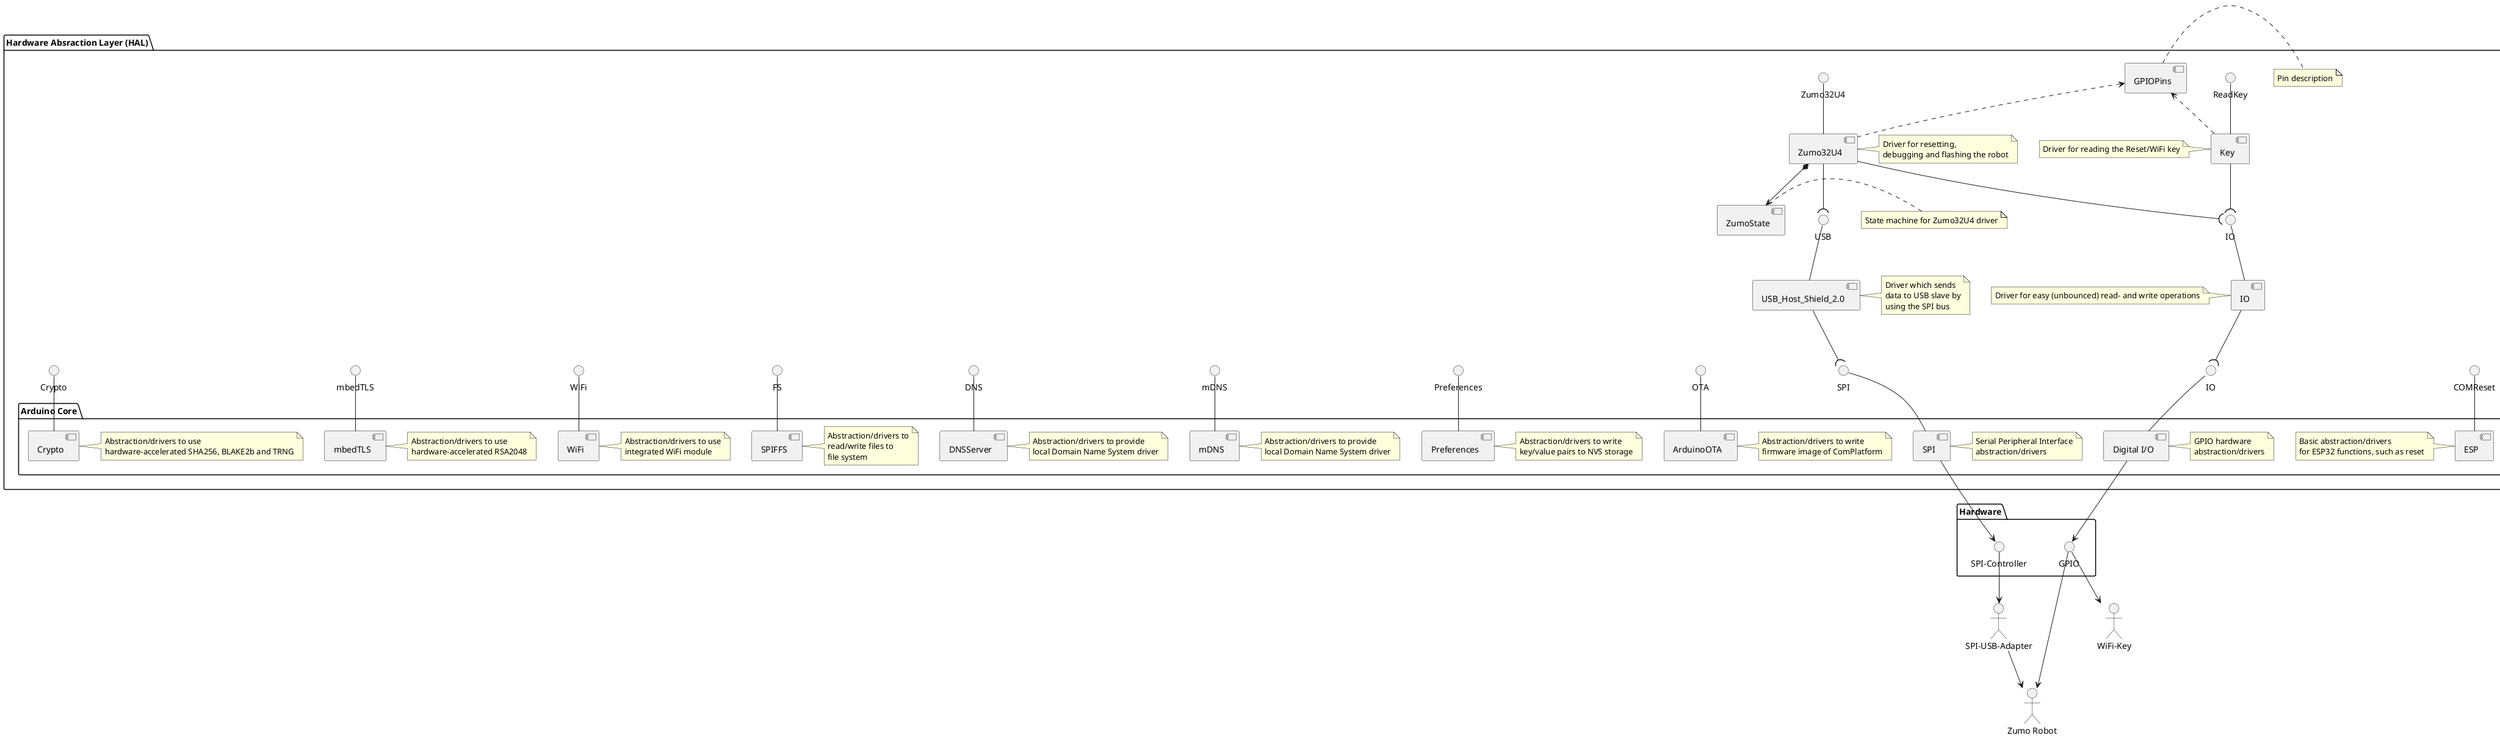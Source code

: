 @startuml
package "Hardware Absraction Layer (HAL)" {
    interface "COMReset" as ComReset
    interface "ReadKey" as ReadKey
    interface "Crypto" as Crypto
    interface "mbedTLS" as mbedtls
    interface "WiFi" as WiFi
    interface "DNS" as DNS
    interface "mDNS" as MDNS
    interface "OTA" as ota
    interface "FS" as FS
    interface "Preferences" as nvshal
    interface "IO" as IO
    interface "Zumo32U4" as zumo32u4interface

    interface "USB" as SPIUSB
    interface "IO" as arduinoIO
    interface "SPI" as SPI

    package "Arduino Core" {
        component "Crypto" as cryptohal
        component "mbedTLS" as mbedtlshal
        component "ESP" as esp
        component "WiFi" as wifihal
        component "SPIFFS" as fshal
        component "Preferences" as preferences
        component "DNSServer" as dnsserver
        component "mDNS" as mdnsserver
        component "SPI" as spihal
        component "Digital I/O" as iohal
        component "ArduinoOTA" as arduinoota

        note right of spihal : Serial Peripheral Interface\nabstraction/drivers
        note left of esp : Basic abstraction/drivers\nfor ESP32 functions, such as reset
        note right of iohal :  GPIO hardware\nabstraction/drivers
        note right of arduinoota: Abstraction/drivers to write\nfirmware image of ComPlatform
        note right of preferences : Abstraction/drivers to write\nkey/value pairs to NVS storage
        note right of wifihal: Abstraction/drivers to use\nintegrated WiFi module
        note right of cryptohal: Abstraction/drivers to use\nhardware-accelerated SHA256, BLAKE2b and TRNG
        note right of mbedtlshal : Abstraction/drivers to use\nhardware-accelerated RSA2048
        note right of dnsserver : Abstraction/drivers to provide\nlocal Domain Name System driver
        note right of mdnsserver : Abstraction/drivers to provide\nlocal Domain Name System driver
        note right of fshal : Abstraction/drivers to\nread/write files to\nfile system

        cryptohal -up- Crypto
        mbedtlshal -up- mbedtls
        wifihal -up- WiFi
        fshal -up- FS
        iohal -up- arduinoIO
        spihal -up- SPI
        dnsserver -up- DNS
        mdnsserver -up- MDNS
        preferences -up- nvshal
        arduinoota -up- ota
    }

    component "USB_Host_Shield_2.0" as spiusbdriver
    component "IO" as io
    component "Key" as key
    component "GPIOPins" as gpiopins
    component "Zumo32U4" as zumo32u4
    component "ZumoState" as zumostate


    note right of spiusbdriver : Driver which sends\ndata to USB slave by\nusing the SPI bus
    note left of key: Driver for reading the Reset/WiFi key
    note left of io : Driver for easy (unbounced) read- and write operations
    note right of gpiopins : Pin description
    note right of zumo32u4: Driver for resetting,\ndebugging and flashing the robot
    note left of zumostate: State machine for Zumo32U4 driver

    spiusbdriver -up- SPIUSB
    zumo32u4 -up- zumo32u4interface
    esp -up- ComReset
    key -up- ReadKey
    io -up- IO

    zumo32u4 -down-(IO
    zumo32u4 -down-(SPIUSB

    zumo32u4 *--> zumostate

    spiusbdriver -down-(SPI
    io -down-(arduinoIO
    key -down-(IO

    key .up.> gpiopins
    zumo32u4 .up.> gpiopins
}

package Hardware {
    interface "SPI-Controller" as spicontroller
    interface "GPIO" as gpio

    spihal --> spicontroller
    iohal --> gpio
}

"SPI-USB-Adapter" as usbadapter
"Zumo Robot" as zumorobot
"WiFi-Key" as hwwifikey

spicontroller --> usbadapter
usbadapter --> zumorobot
gpio --> zumorobot
gpio --> hwwifikey
@enduml
